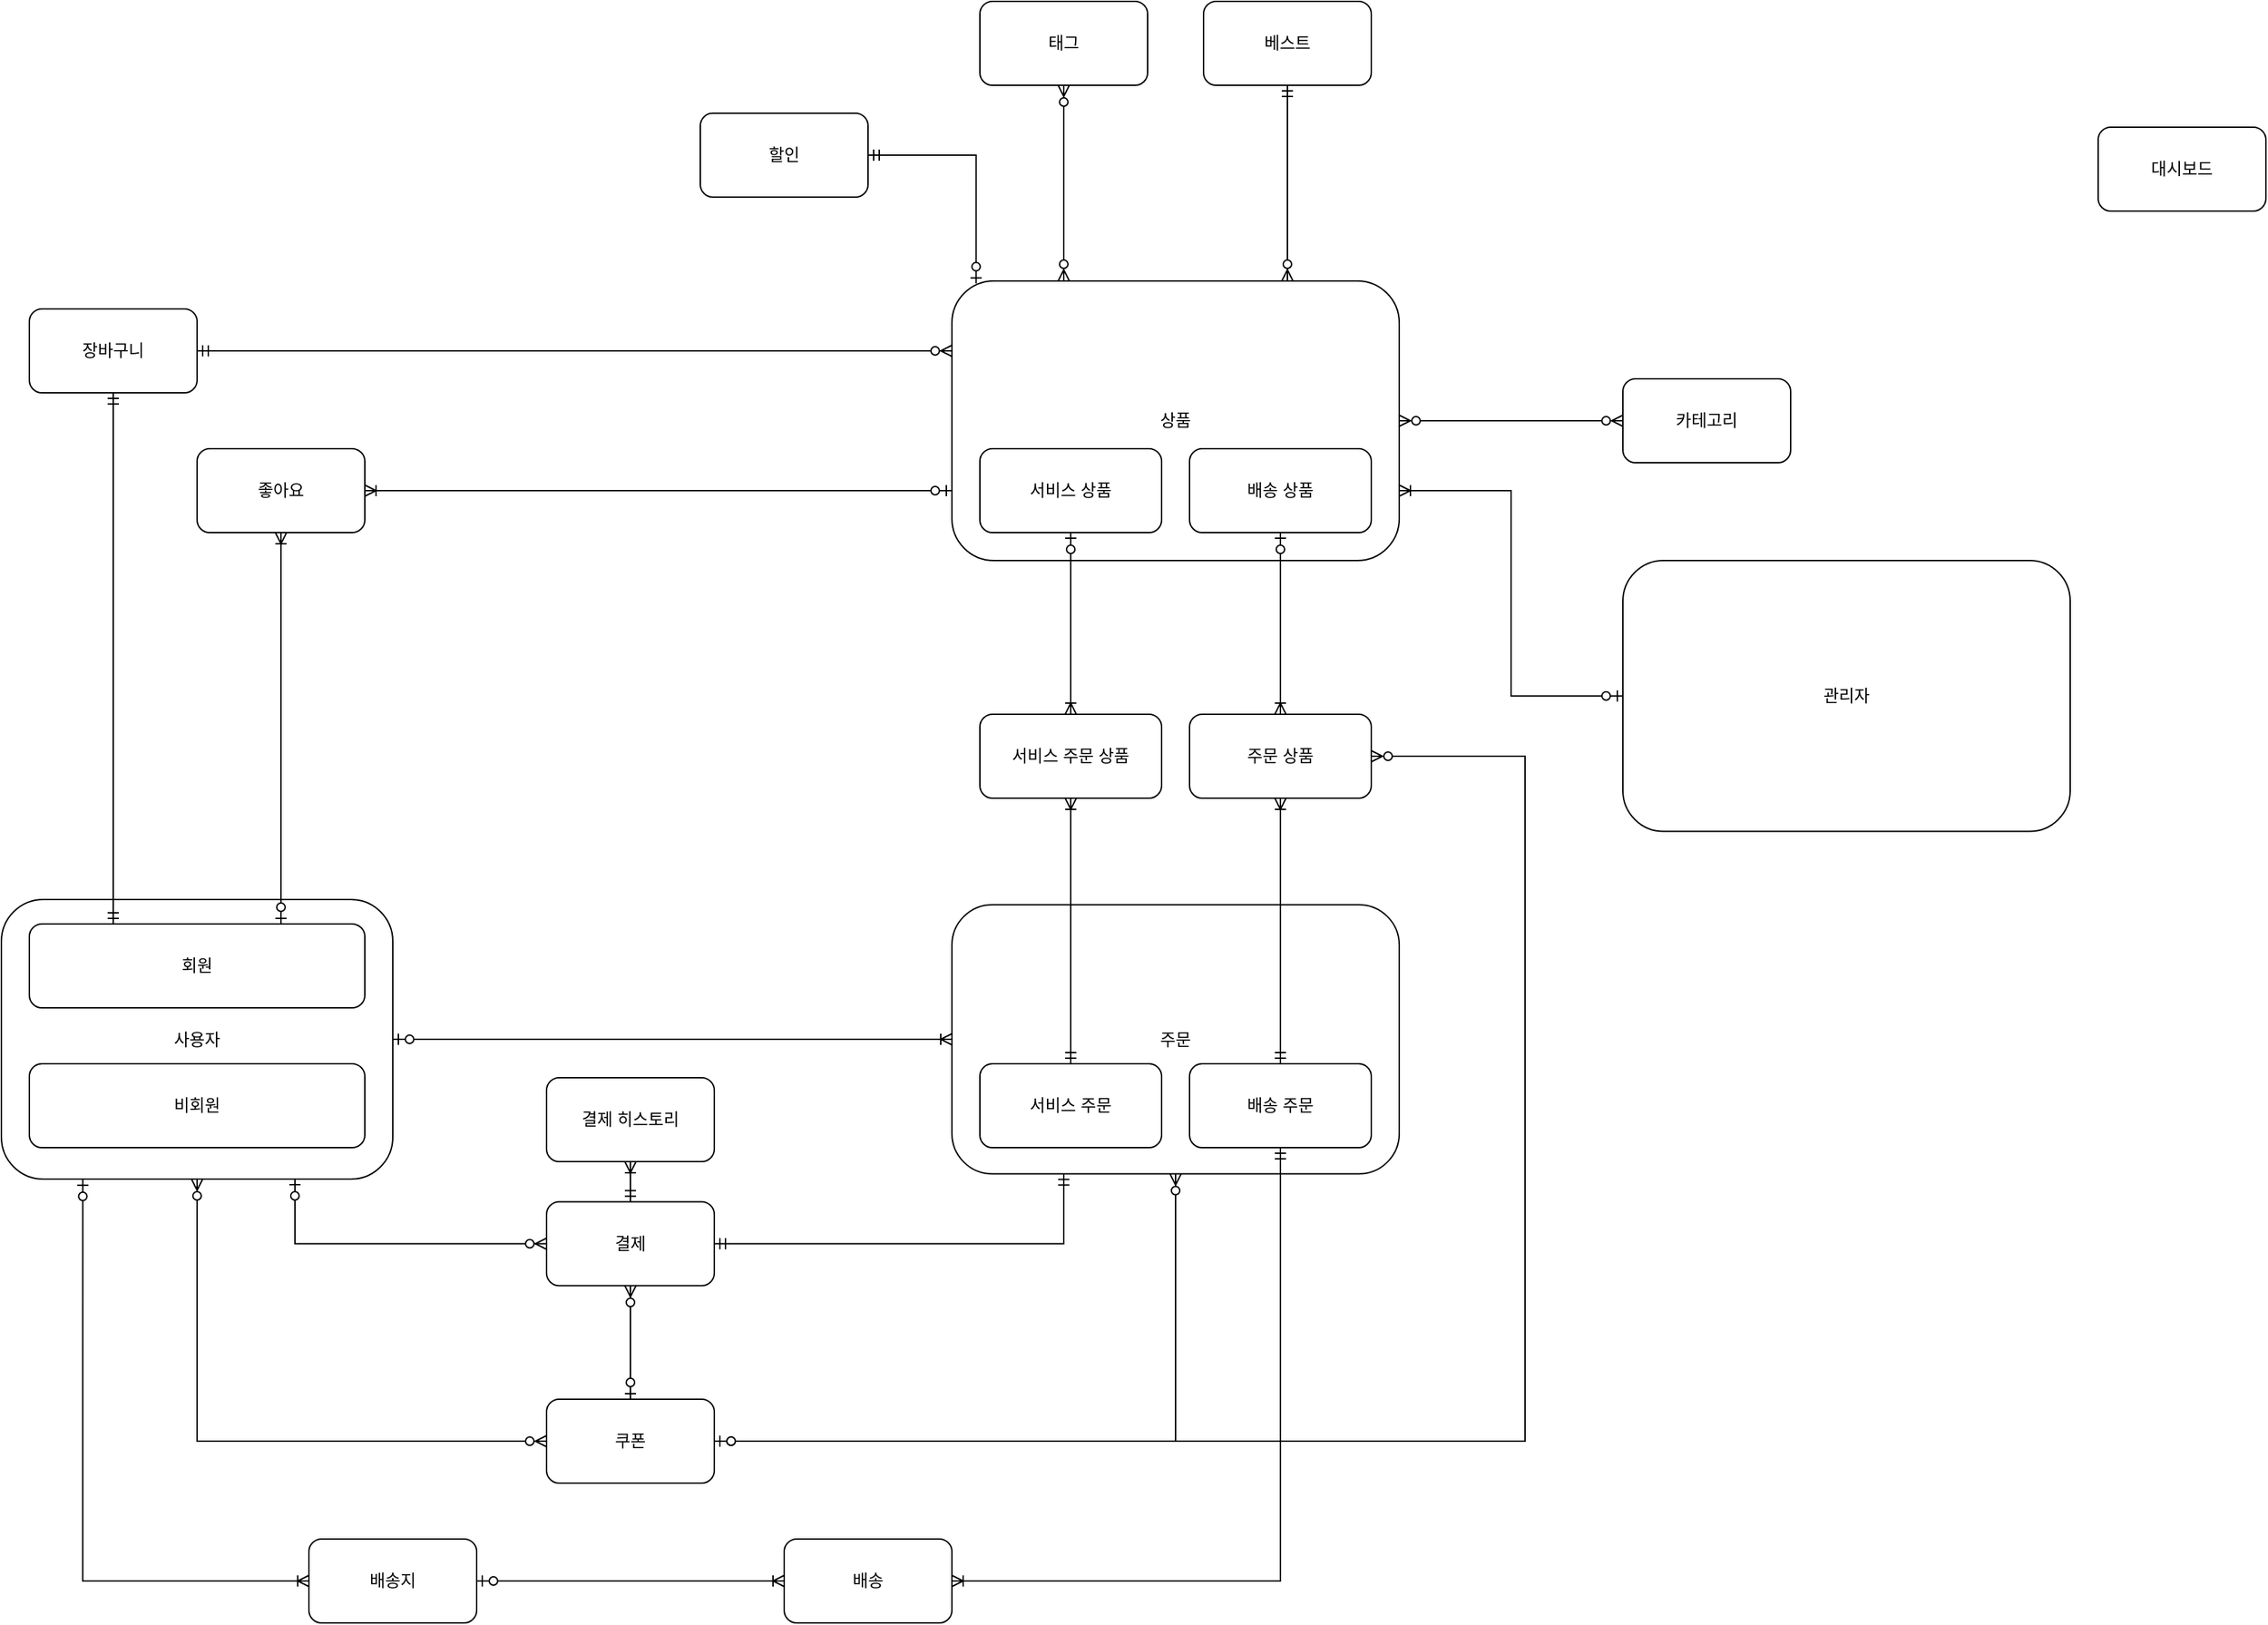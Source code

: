 <mxfile version="14.9.6" type="github">
  <diagram id="R2lEEEUBdFMjLlhIrx00" name="Page-1">
    <mxGraphModel dx="2012" dy="1840" grid="1" gridSize="10" guides="1" tooltips="1" connect="1" arrows="1" fold="1" page="1" pageScale="1" pageWidth="850" pageHeight="1100" math="0" shadow="0" extFonts="Permanent Marker^https://fonts.googleapis.com/css?family=Permanent+Marker">
      <root>
        <mxCell id="0" />
        <mxCell id="1" parent="0" />
        <mxCell id="2hnRYmLBY4R5disIURur-57" style="edgeStyle=orthogonalEdgeStyle;rounded=0;orthogonalLoop=1;jettySize=auto;html=1;entryX=0.5;entryY=1;entryDx=0;entryDy=0;startArrow=ERzeroToMany;startFill=1;endArrow=ERzeroToMany;endFill=1;exitX=0.25;exitY=0;exitDx=0;exitDy=0;" parent="1" source="2hnRYmLBY4R5disIURur-1" target="2hnRYmLBY4R5disIURur-8" edge="1">
          <mxGeometry relative="1" as="geometry" />
        </mxCell>
        <mxCell id="oitEoYxr7aCSYyfxfLtR-1" style="edgeStyle=orthogonalEdgeStyle;rounded=0;orthogonalLoop=1;jettySize=auto;html=1;exitX=1;exitY=0.5;exitDx=0;exitDy=0;startArrow=ERzeroToMany;startFill=1;endArrow=ERzeroToMany;endFill=1;" parent="1" source="2hnRYmLBY4R5disIURur-1" target="2hnRYmLBY4R5disIURur-7" edge="1">
          <mxGeometry relative="1" as="geometry" />
        </mxCell>
        <mxCell id="2hnRYmLBY4R5disIURur-1" value="상품" style="rounded=1;whiteSpace=wrap;html=1;" parent="1" vertex="1">
          <mxGeometry x="40" y="120" width="320" height="200" as="geometry" />
        </mxCell>
        <mxCell id="_jcvvK5TQMSsKn6ra5zK-4" style="edgeStyle=orthogonalEdgeStyle;rounded=0;orthogonalLoop=1;jettySize=auto;html=1;exitX=0.5;exitY=1;exitDx=0;exitDy=0;entryX=0.5;entryY=0;entryDx=0;entryDy=0;startArrow=ERzeroToOne;startFill=1;endArrow=ERoneToMany;endFill=0;" edge="1" parent="1" source="2hnRYmLBY4R5disIURur-3" target="_jcvvK5TQMSsKn6ra5zK-2">
          <mxGeometry relative="1" as="geometry" />
        </mxCell>
        <mxCell id="2hnRYmLBY4R5disIURur-3" value="서비스 상품" style="rounded=1;whiteSpace=wrap;html=1;" parent="1" vertex="1">
          <mxGeometry x="60" y="240" width="130" height="60" as="geometry" />
        </mxCell>
        <mxCell id="_jcvvK5TQMSsKn6ra5zK-7" style="edgeStyle=orthogonalEdgeStyle;rounded=0;orthogonalLoop=1;jettySize=auto;html=1;entryX=0.5;entryY=0;entryDx=0;entryDy=0;startArrow=ERzeroToOne;startFill=1;endArrow=ERoneToMany;endFill=0;" edge="1" parent="1" source="2hnRYmLBY4R5disIURur-4" target="_jcvvK5TQMSsKn6ra5zK-1">
          <mxGeometry relative="1" as="geometry" />
        </mxCell>
        <mxCell id="2hnRYmLBY4R5disIURur-4" value="배송 상품" style="rounded=1;whiteSpace=wrap;html=1;" parent="1" vertex="1">
          <mxGeometry x="210" y="240" width="130" height="60" as="geometry" />
        </mxCell>
        <mxCell id="2hnRYmLBY4R5disIURur-36" style="edgeStyle=orthogonalEdgeStyle;rounded=0;orthogonalLoop=1;jettySize=auto;html=1;entryX=1;entryY=0.5;entryDx=0;entryDy=0;startArrow=ERoneToMany;startFill=0;endArrow=ERzeroToOne;endFill=1;" parent="1" source="2hnRYmLBY4R5disIURur-5" target="2hnRYmLBY4R5disIURur-6" edge="1">
          <mxGeometry relative="1" as="geometry" />
        </mxCell>
        <mxCell id="2hnRYmLBY4R5disIURur-5" value="배송" style="rounded=1;whiteSpace=wrap;html=1;" parent="1" vertex="1">
          <mxGeometry x="-80" y="1020" width="120" height="60" as="geometry" />
        </mxCell>
        <mxCell id="2hnRYmLBY4R5disIURur-37" style="edgeStyle=orthogonalEdgeStyle;rounded=0;orthogonalLoop=1;jettySize=auto;html=1;entryX=0.208;entryY=1.002;entryDx=0;entryDy=0;startArrow=ERoneToMany;startFill=0;endArrow=ERzeroToOne;endFill=1;exitX=0;exitY=0.5;exitDx=0;exitDy=0;entryPerimeter=0;" parent="1" source="2hnRYmLBY4R5disIURur-6" target="2hnRYmLBY4R5disIURur-14" edge="1">
          <mxGeometry relative="1" as="geometry" />
        </mxCell>
        <mxCell id="2hnRYmLBY4R5disIURur-6" value="배송지" style="rounded=1;whiteSpace=wrap;html=1;" parent="1" vertex="1">
          <mxGeometry x="-420" y="1020" width="120" height="60" as="geometry" />
        </mxCell>
        <mxCell id="2hnRYmLBY4R5disIURur-7" value="카테고리" style="rounded=1;whiteSpace=wrap;html=1;" parent="1" vertex="1">
          <mxGeometry x="520" y="190" width="120" height="60" as="geometry" />
        </mxCell>
        <mxCell id="2hnRYmLBY4R5disIURur-8" value="태그" style="rounded=1;whiteSpace=wrap;html=1;" parent="1" vertex="1">
          <mxGeometry x="60" y="-80" width="120" height="60" as="geometry" />
        </mxCell>
        <mxCell id="2hnRYmLBY4R5disIURur-58" style="edgeStyle=orthogonalEdgeStyle;rounded=0;orthogonalLoop=1;jettySize=auto;html=1;entryX=0.75;entryY=0;entryDx=0;entryDy=0;startArrow=ERmandOne;startFill=0;endArrow=ERzeroToMany;endFill=1;" parent="1" source="2hnRYmLBY4R5disIURur-9" target="2hnRYmLBY4R5disIURur-1" edge="1">
          <mxGeometry relative="1" as="geometry" />
        </mxCell>
        <mxCell id="2hnRYmLBY4R5disIURur-9" value="베스트" style="rounded=1;whiteSpace=wrap;html=1;" parent="1" vertex="1">
          <mxGeometry x="220" y="-80" width="120" height="60" as="geometry" />
        </mxCell>
        <mxCell id="2hnRYmLBY4R5disIURur-56" style="edgeStyle=orthogonalEdgeStyle;rounded=0;orthogonalLoop=1;jettySize=auto;html=1;entryX=0;entryY=0.25;entryDx=0;entryDy=0;startArrow=ERmandOne;startFill=0;endArrow=ERzeroToMany;endFill=1;" parent="1" source="2hnRYmLBY4R5disIURur-10" target="2hnRYmLBY4R5disIURur-1" edge="1">
          <mxGeometry relative="1" as="geometry" />
        </mxCell>
        <mxCell id="2hnRYmLBY4R5disIURur-10" value="장바구니" style="rounded=1;whiteSpace=wrap;html=1;" parent="1" vertex="1">
          <mxGeometry x="-620" y="140" width="120" height="60" as="geometry" />
        </mxCell>
        <mxCell id="2hnRYmLBY4R5disIURur-11" value="대시보드" style="rounded=1;whiteSpace=wrap;html=1;" parent="1" vertex="1">
          <mxGeometry x="860" y="10" width="120" height="60" as="geometry" />
        </mxCell>
        <mxCell id="2hnRYmLBY4R5disIURur-33" style="edgeStyle=orthogonalEdgeStyle;rounded=0;orthogonalLoop=1;jettySize=auto;html=1;startArrow=ERzeroToOne;startFill=1;endArrow=ERzeroToMany;endFill=1;entryX=0.5;entryY=1;entryDx=0;entryDy=0;" parent="1" source="2hnRYmLBY4R5disIURur-12" target="2hnRYmLBY4R5disIURur-19" edge="1">
          <mxGeometry relative="1" as="geometry">
            <mxPoint x="220" y="930" as="targetPoint" />
          </mxGeometry>
        </mxCell>
        <mxCell id="2hnRYmLBY4R5disIURur-12" value="쿠폰" style="rounded=1;whiteSpace=wrap;html=1;" parent="1" vertex="1">
          <mxGeometry x="-250" y="920" width="120" height="60" as="geometry" />
        </mxCell>
        <mxCell id="2hnRYmLBY4R5disIURur-29" style="edgeStyle=orthogonalEdgeStyle;rounded=0;orthogonalLoop=1;jettySize=auto;html=1;entryX=0.25;entryY=1;entryDx=0;entryDy=0;startArrow=ERmandOne;startFill=0;endArrow=ERmandOne;endFill=0;" parent="1" source="2hnRYmLBY4R5disIURur-13" target="2hnRYmLBY4R5disIURur-19" edge="1">
          <mxGeometry relative="1" as="geometry" />
        </mxCell>
        <mxCell id="2hnRYmLBY4R5disIURur-30" style="edgeStyle=orthogonalEdgeStyle;rounded=0;orthogonalLoop=1;jettySize=auto;html=1;entryX=0.5;entryY=1;entryDx=0;entryDy=0;startArrow=ERmandOne;startFill=0;endArrow=ERoneToMany;endFill=0;" parent="1" source="2hnRYmLBY4R5disIURur-13" target="2hnRYmLBY4R5disIURur-28" edge="1">
          <mxGeometry relative="1" as="geometry" />
        </mxCell>
        <mxCell id="2hnRYmLBY4R5disIURur-34" style="edgeStyle=orthogonalEdgeStyle;rounded=0;orthogonalLoop=1;jettySize=auto;html=1;startArrow=ERzeroToMany;startFill=1;endArrow=ERzeroToOne;endFill=1;" parent="1" source="2hnRYmLBY4R5disIURur-13" target="2hnRYmLBY4R5disIURur-12" edge="1">
          <mxGeometry relative="1" as="geometry" />
        </mxCell>
        <mxCell id="2hnRYmLBY4R5disIURur-13" value="결제" style="rounded=1;whiteSpace=wrap;html=1;" parent="1" vertex="1">
          <mxGeometry x="-250" y="778.75" width="120" height="60" as="geometry" />
        </mxCell>
        <mxCell id="2hnRYmLBY4R5disIURur-32" style="edgeStyle=orthogonalEdgeStyle;rounded=0;orthogonalLoop=1;jettySize=auto;html=1;startArrow=ERzeroToMany;startFill=1;endArrow=ERzeroToMany;endFill=1;entryX=0;entryY=0.5;entryDx=0;entryDy=0;" parent="1" source="2hnRYmLBY4R5disIURur-14" target="2hnRYmLBY4R5disIURur-12" edge="1">
          <mxGeometry relative="1" as="geometry">
            <mxPoint x="-320" y="880" as="targetPoint" />
            <Array as="points">
              <mxPoint x="-500" y="950" />
            </Array>
          </mxGeometry>
        </mxCell>
        <mxCell id="2hnRYmLBY4R5disIURur-14" value="사용자" style="rounded=1;whiteSpace=wrap;html=1;" parent="1" vertex="1">
          <mxGeometry x="-640" y="562.5" width="280" height="200" as="geometry" />
        </mxCell>
        <mxCell id="2hnRYmLBY4R5disIURur-24" style="edgeStyle=orthogonalEdgeStyle;rounded=0;orthogonalLoop=1;jettySize=auto;html=1;entryX=0;entryY=0.5;entryDx=0;entryDy=0;startArrow=ERzeroToOne;startFill=1;endArrow=ERoneToMany;endFill=0;exitX=1;exitY=0.5;exitDx=0;exitDy=0;" parent="1" source="2hnRYmLBY4R5disIURur-14" target="2hnRYmLBY4R5disIURur-19" edge="1">
          <mxGeometry relative="1" as="geometry">
            <mxPoint x="-80" y="680" as="sourcePoint" />
          </mxGeometry>
        </mxCell>
        <mxCell id="2hnRYmLBY4R5disIURur-15" value="비회원" style="rounded=1;whiteSpace=wrap;html=1;" parent="1" vertex="1">
          <mxGeometry x="-620" y="680" width="240" height="60" as="geometry" />
        </mxCell>
        <mxCell id="oitEoYxr7aCSYyfxfLtR-3" style="edgeStyle=orthogonalEdgeStyle;rounded=0;orthogonalLoop=1;jettySize=auto;html=1;entryX=1;entryY=0.75;entryDx=0;entryDy=0;startArrow=ERzeroToOne;startFill=1;endArrow=ERoneToMany;endFill=0;" parent="1" source="2hnRYmLBY4R5disIURur-16" target="2hnRYmLBY4R5disIURur-1" edge="1">
          <mxGeometry relative="1" as="geometry" />
        </mxCell>
        <mxCell id="2hnRYmLBY4R5disIURur-16" value="관리자" style="rounded=1;whiteSpace=wrap;html=1;" parent="1" vertex="1">
          <mxGeometry x="520" y="320" width="320" height="193.75" as="geometry" />
        </mxCell>
        <mxCell id="2hnRYmLBY4R5disIURur-55" style="edgeStyle=orthogonalEdgeStyle;rounded=0;orthogonalLoop=1;jettySize=auto;html=1;entryX=0;entryY=0.75;entryDx=0;entryDy=0;startArrow=ERoneToMany;startFill=0;endArrow=ERzeroToOne;endFill=1;" parent="1" source="2hnRYmLBY4R5disIURur-17" target="2hnRYmLBY4R5disIURur-1" edge="1">
          <mxGeometry relative="1" as="geometry" />
        </mxCell>
        <mxCell id="2hnRYmLBY4R5disIURur-17" value="좋아요" style="rounded=1;whiteSpace=wrap;html=1;" parent="1" vertex="1">
          <mxGeometry x="-500" y="240" width="120" height="60" as="geometry" />
        </mxCell>
        <mxCell id="2hnRYmLBY4R5disIURur-19" value="주문" style="rounded=1;whiteSpace=wrap;html=1;" parent="1" vertex="1">
          <mxGeometry x="40" y="566.25" width="320" height="192.5" as="geometry" />
        </mxCell>
        <mxCell id="2hnRYmLBY4R5disIURur-27" style="edgeStyle=orthogonalEdgeStyle;rounded=0;orthogonalLoop=1;jettySize=auto;html=1;startArrow=ERzeroToOne;startFill=1;endArrow=ERzeroToMany;endFill=1;entryX=0;entryY=0.5;entryDx=0;entryDy=0;exitX=0.75;exitY=1;exitDx=0;exitDy=0;" parent="1" source="2hnRYmLBY4R5disIURur-14" target="2hnRYmLBY4R5disIURur-13" edge="1">
          <mxGeometry relative="1" as="geometry">
            <mxPoint x="-480" y="750" as="sourcePoint" />
            <mxPoint x="-190" y="750" as="targetPoint" />
          </mxGeometry>
        </mxCell>
        <mxCell id="2hnRYmLBY4R5disIURur-28" value="결제 히스토리" style="rounded=1;whiteSpace=wrap;html=1;" parent="1" vertex="1">
          <mxGeometry x="-250" y="690" width="120" height="60" as="geometry" />
        </mxCell>
        <mxCell id="_jcvvK5TQMSsKn6ra5zK-5" style="edgeStyle=orthogonalEdgeStyle;rounded=0;orthogonalLoop=1;jettySize=auto;html=1;exitX=0.5;exitY=0;exitDx=0;exitDy=0;startArrow=ERmandOne;startFill=0;endArrow=ERoneToMany;endFill=0;" edge="1" parent="1" source="2hnRYmLBY4R5disIURur-39" target="_jcvvK5TQMSsKn6ra5zK-2">
          <mxGeometry relative="1" as="geometry" />
        </mxCell>
        <mxCell id="2hnRYmLBY4R5disIURur-39" value="서비스 주문" style="rounded=1;whiteSpace=wrap;html=1;" parent="1" vertex="1">
          <mxGeometry x="60" y="680" width="130" height="60" as="geometry" />
        </mxCell>
        <mxCell id="2hnRYmLBY4R5disIURur-45" style="edgeStyle=orthogonalEdgeStyle;rounded=0;orthogonalLoop=1;jettySize=auto;html=1;exitX=0.5;exitY=1;exitDx=0;exitDy=0;entryX=1;entryY=0.5;entryDx=0;entryDy=0;startArrow=ERmandOne;startFill=0;endArrow=ERoneToMany;endFill=0;" parent="1" source="2hnRYmLBY4R5disIURur-40" target="2hnRYmLBY4R5disIURur-5" edge="1">
          <mxGeometry relative="1" as="geometry" />
        </mxCell>
        <mxCell id="_jcvvK5TQMSsKn6ra5zK-8" style="edgeStyle=orthogonalEdgeStyle;rounded=0;orthogonalLoop=1;jettySize=auto;html=1;exitX=0.5;exitY=0;exitDx=0;exitDy=0;entryX=0.5;entryY=1;entryDx=0;entryDy=0;startArrow=ERmandOne;startFill=0;endArrow=ERoneToMany;endFill=0;" edge="1" parent="1" source="2hnRYmLBY4R5disIURur-40" target="_jcvvK5TQMSsKn6ra5zK-1">
          <mxGeometry relative="1" as="geometry" />
        </mxCell>
        <mxCell id="2hnRYmLBY4R5disIURur-40" value="배송 주문" style="rounded=1;whiteSpace=wrap;html=1;" parent="1" vertex="1">
          <mxGeometry x="210" y="680" width="130" height="60" as="geometry" />
        </mxCell>
        <mxCell id="2hnRYmLBY4R5disIURur-53" style="edgeStyle=orthogonalEdgeStyle;rounded=0;orthogonalLoop=1;jettySize=auto;html=1;entryX=0.5;entryY=1;entryDx=0;entryDy=0;startArrow=ERmandOne;startFill=0;endArrow=ERmandOne;endFill=0;exitX=0.25;exitY=0;exitDx=0;exitDy=0;" parent="1" source="2hnRYmLBY4R5disIURur-52" target="2hnRYmLBY4R5disIURur-10" edge="1">
          <mxGeometry relative="1" as="geometry" />
        </mxCell>
        <mxCell id="2hnRYmLBY4R5disIURur-54" style="edgeStyle=orthogonalEdgeStyle;rounded=0;orthogonalLoop=1;jettySize=auto;html=1;entryX=0.5;entryY=1;entryDx=0;entryDy=0;startArrow=ERzeroToOne;startFill=1;endArrow=ERoneToMany;endFill=0;exitX=0.75;exitY=0;exitDx=0;exitDy=0;" parent="1" source="2hnRYmLBY4R5disIURur-52" target="2hnRYmLBY4R5disIURur-17" edge="1">
          <mxGeometry relative="1" as="geometry" />
        </mxCell>
        <mxCell id="2hnRYmLBY4R5disIURur-52" value="회원" style="rounded=1;whiteSpace=wrap;html=1;" parent="1" vertex="1">
          <mxGeometry x="-620" y="580" width="240" height="60" as="geometry" />
        </mxCell>
        <mxCell id="_jcvvK5TQMSsKn6ra5zK-9" style="edgeStyle=orthogonalEdgeStyle;rounded=0;orthogonalLoop=1;jettySize=auto;html=1;startArrow=ERzeroToMany;startFill=1;endArrow=ERzeroToOne;endFill=1;" edge="1" parent="1" source="_jcvvK5TQMSsKn6ra5zK-1" target="2hnRYmLBY4R5disIURur-12">
          <mxGeometry relative="1" as="geometry">
            <Array as="points">
              <mxPoint x="450" y="460" />
              <mxPoint x="450" y="950" />
            </Array>
          </mxGeometry>
        </mxCell>
        <mxCell id="_jcvvK5TQMSsKn6ra5zK-1" value="주문 상품" style="rounded=1;whiteSpace=wrap;html=1;" vertex="1" parent="1">
          <mxGeometry x="210" y="430" width="130" height="60" as="geometry" />
        </mxCell>
        <mxCell id="_jcvvK5TQMSsKn6ra5zK-2" value="서비스 주문 상품" style="rounded=1;whiteSpace=wrap;html=1;" vertex="1" parent="1">
          <mxGeometry x="60" y="430" width="130" height="60" as="geometry" />
        </mxCell>
        <mxCell id="_jcvvK5TQMSsKn6ra5zK-11" style="edgeStyle=orthogonalEdgeStyle;rounded=0;orthogonalLoop=1;jettySize=auto;html=1;entryX=0.054;entryY=0.009;entryDx=0;entryDy=0;entryPerimeter=0;startArrow=ERmandOne;startFill=0;endArrow=ERzeroToOne;endFill=1;" edge="1" parent="1" source="_jcvvK5TQMSsKn6ra5zK-10" target="2hnRYmLBY4R5disIURur-1">
          <mxGeometry relative="1" as="geometry" />
        </mxCell>
        <mxCell id="_jcvvK5TQMSsKn6ra5zK-10" value="할인" style="rounded=1;whiteSpace=wrap;html=1;" vertex="1" parent="1">
          <mxGeometry x="-140" width="120" height="60" as="geometry" />
        </mxCell>
      </root>
    </mxGraphModel>
  </diagram>
</mxfile>
